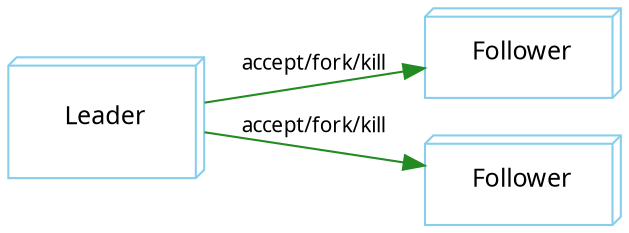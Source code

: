 digraph ngx_process_leader_follower {
   rankdir=LR;
   
   node [shape=box3d, width=1.3, height=0.8, color=skyblue, fontname="Verdana", fontsize=12];
   edge [color=forestgreen, fontname="Verdana", fontsize=10];
  
   Leader [label="Leader", height=0.8];
   Follower1 [label="Follower", height=0.6];
   Follower2 [label="Follower", height=0.6];

   Leader -> Follower1 [label="accept/fork/kill"];
   Leader -> Follower2 [label="accept/fork/kill"];
}